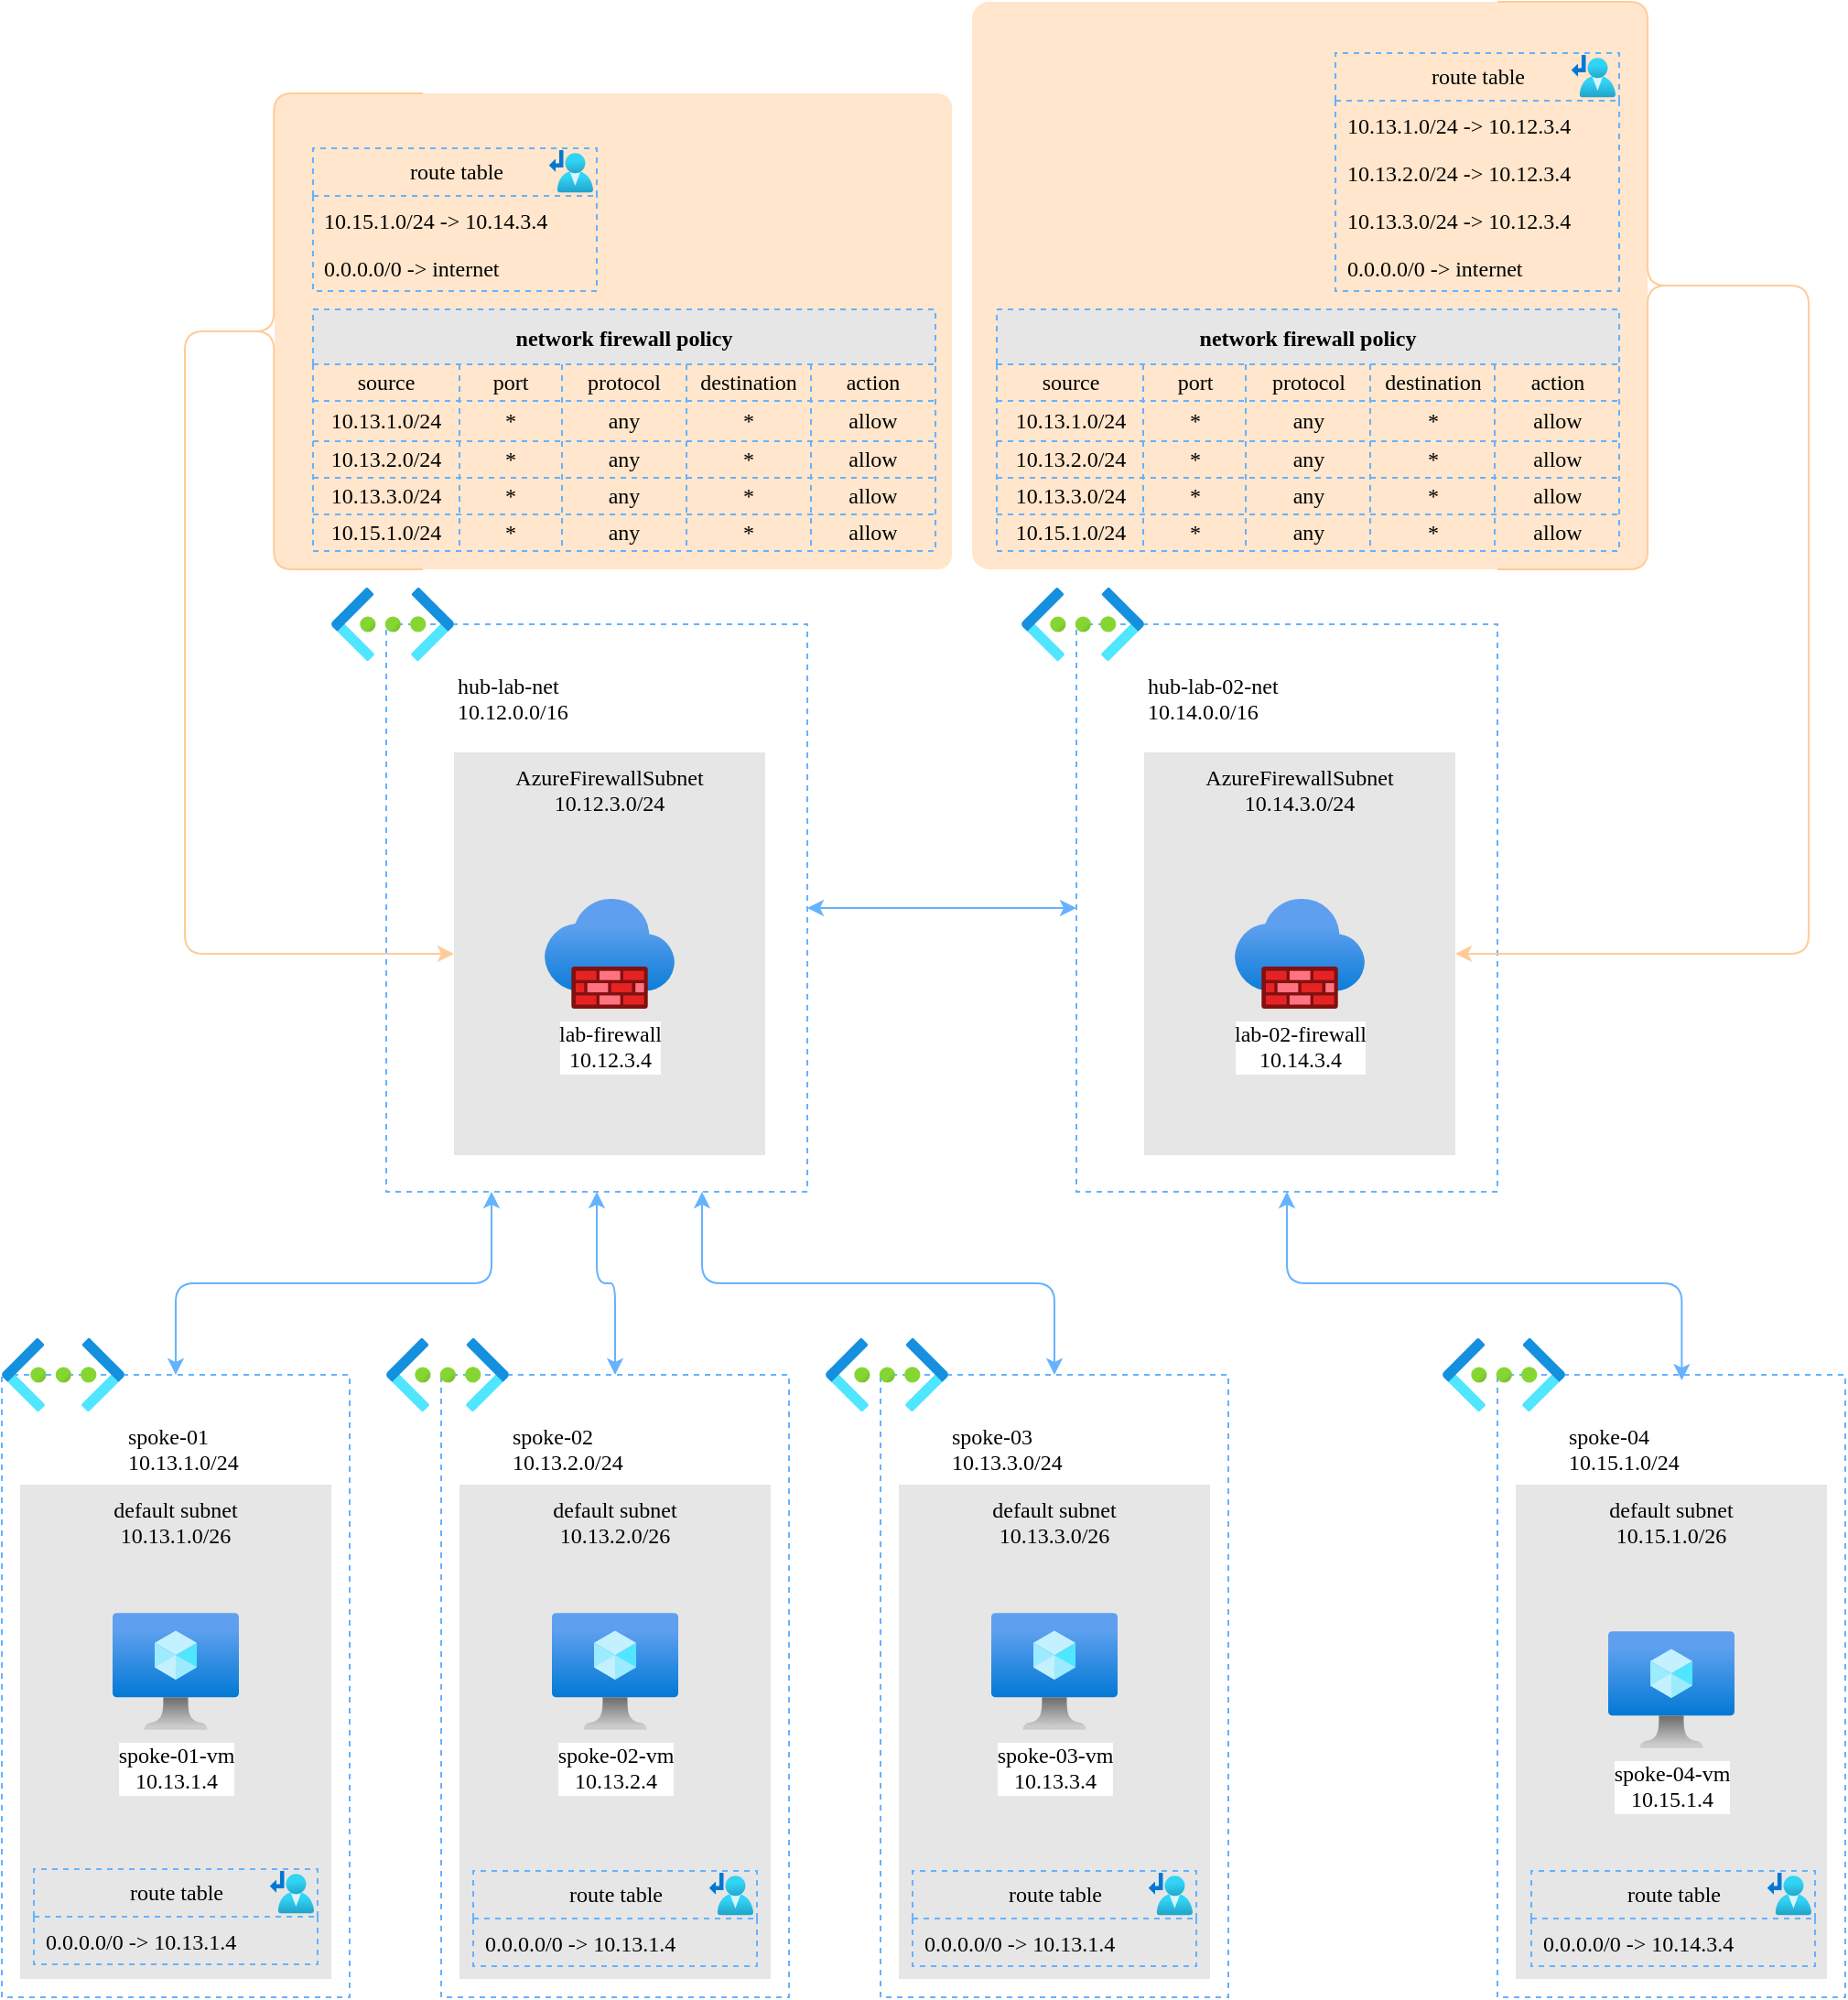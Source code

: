 <mxfile version="20.6.2" type="device"><diagram id="X0CHsmtCP87WnhSalW_n" name="Page-1"><mxGraphModel dx="1769" dy="1843" grid="1" gridSize="10" guides="1" tooltips="1" connect="1" arrows="1" fold="1" page="1" pageScale="1" pageWidth="827" pageHeight="1169" math="0" shadow="0"><root><mxCell id="0"/><mxCell id="1" parent="0"/><mxCell id="MYawz0mOAVWhcYt-1grB-147" value="" style="shape=ext;double=1;rounded=1;whiteSpace=wrap;html=1;strokeColor=none;fontFamily=Tahoma;fillColor=#ffe6cc;arcSize=3;" vertex="1" parent="1"><mxGeometry x="390" y="-80" width="369" height="310" as="geometry"/></mxCell><mxCell id="MYawz0mOAVWhcYt-1grB-146" value="" style="shape=ext;double=1;rounded=1;whiteSpace=wrap;html=1;strokeColor=none;fontFamily=Tahoma;fillColor=#ffe6cc;arcSize=3;" vertex="1" parent="1"><mxGeometry x="9" y="-30" width="370" height="260" as="geometry"/></mxCell><mxCell id="MYawz0mOAVWhcYt-1grB-27" style="edgeStyle=orthogonalEdgeStyle;orthogonalLoop=1;jettySize=auto;html=1;exitX=1;exitY=0.5;exitDx=0;exitDy=0;entryX=0;entryY=0.5;entryDx=0;entryDy=0;fontFamily=Tahoma;startArrow=classic;startFill=1;strokeColor=#66B2FF;" edge="1" parent="1" source="MYawz0mOAVWhcYt-1grB-4" target="MYawz0mOAVWhcYt-1grB-6"><mxGeometry relative="1" as="geometry"/></mxCell><mxCell id="MYawz0mOAVWhcYt-1grB-4" value="" style="rounded=0;whiteSpace=wrap;html=1;fillColor=none;strokeColor=#66B2FF;dashed=1;fontFamily=Tahoma;" vertex="1" parent="1"><mxGeometry x="70" y="260" width="230" height="310" as="geometry"/></mxCell><mxCell id="MYawz0mOAVWhcYt-1grB-2" value="hub-lab-net&lt;br&gt;10.12.0.0/16" style="aspect=fixed;html=1;points=[];align=left;image;fontSize=12;image=img/lib/azure2/networking/Virtual_Networks.svg;labelPosition=right;verticalLabelPosition=bottom;verticalAlign=top;rounded=0;fontFamily=Tahoma;" vertex="1" parent="1"><mxGeometry x="40" y="240" width="67" height="40" as="geometry"/></mxCell><mxCell id="MYawz0mOAVWhcYt-1grB-5" value="AzureFirewallSubnet&lt;br&gt;10.12.3.0/24" style="rounded=0;whiteSpace=wrap;html=1;dashed=1;strokeColor=none;fillColor=#E6E6E6;labelPosition=center;verticalLabelPosition=middle;align=center;verticalAlign=top;fontFamily=Tahoma;" vertex="1" parent="1"><mxGeometry x="107" y="330" width="170" height="220" as="geometry"/></mxCell><mxCell id="MYawz0mOAVWhcYt-1grB-1" value="lab-firewall&lt;br&gt;10.12.3.4" style="aspect=fixed;html=1;points=[];align=center;image;fontSize=12;image=img/lib/azure2/networking/Firewalls.svg;rounded=0;fontFamily=Tahoma;" vertex="1" parent="1"><mxGeometry x="156.5" y="410" width="71" height="60" as="geometry"/></mxCell><mxCell id="MYawz0mOAVWhcYt-1grB-6" value="" style="rounded=0;whiteSpace=wrap;html=1;fillColor=none;strokeColor=#66B2FF;dashed=1;fontFamily=Tahoma;" vertex="1" parent="1"><mxGeometry x="447" y="260" width="230" height="310" as="geometry"/></mxCell><mxCell id="MYawz0mOAVWhcYt-1grB-7" value="hub-lab-02-net&lt;br&gt;10.14.0.0/16" style="aspect=fixed;html=1;points=[];align=left;image;fontSize=12;image=img/lib/azure2/networking/Virtual_Networks.svg;labelPosition=right;verticalLabelPosition=bottom;verticalAlign=top;rounded=0;fontFamily=Tahoma;" vertex="1" parent="1"><mxGeometry x="417" y="240" width="67" height="40" as="geometry"/></mxCell><mxCell id="MYawz0mOAVWhcYt-1grB-8" value="AzureFirewallSubnet&lt;br&gt;10.14.3.0/24" style="rounded=0;whiteSpace=wrap;html=1;dashed=1;strokeColor=none;fillColor=#E6E6E6;labelPosition=center;verticalLabelPosition=middle;align=center;verticalAlign=top;fontFamily=Tahoma;" vertex="1" parent="1"><mxGeometry x="484" y="330" width="170" height="220" as="geometry"/></mxCell><mxCell id="MYawz0mOAVWhcYt-1grB-9" value="lab-02-firewall&lt;br&gt;10.14.3.4" style="aspect=fixed;html=1;points=[];align=center;image;fontSize=12;image=img/lib/azure2/networking/Firewalls.svg;rounded=0;fontFamily=Tahoma;" vertex="1" parent="1"><mxGeometry x="533.5" y="410" width="71" height="60" as="geometry"/></mxCell><mxCell id="MYawz0mOAVWhcYt-1grB-10" value="" style="rounded=0;whiteSpace=wrap;html=1;fillColor=none;strokeColor=#66B2FF;dashed=1;fontFamily=Tahoma;" vertex="1" parent="1"><mxGeometry x="677" y="670" width="190" height="340" as="geometry"/></mxCell><mxCell id="MYawz0mOAVWhcYt-1grB-11" value="spoke-04&lt;br&gt;10.15.1.0/24" style="aspect=fixed;html=1;points=[];align=left;image;fontSize=12;image=img/lib/azure2/networking/Virtual_Networks.svg;labelPosition=right;verticalLabelPosition=bottom;verticalAlign=top;rounded=0;fontFamily=Tahoma;" vertex="1" parent="1"><mxGeometry x="647" y="650" width="67" height="40" as="geometry"/></mxCell><mxCell id="MYawz0mOAVWhcYt-1grB-12" value="default subnet&lt;br&gt;10.15.1.0/26" style="rounded=0;whiteSpace=wrap;html=1;dashed=1;strokeColor=none;fillColor=#E6E6E6;labelPosition=center;verticalLabelPosition=middle;align=center;verticalAlign=top;fontFamily=Tahoma;" vertex="1" parent="1"><mxGeometry x="687" y="730" width="170" height="270" as="geometry"/></mxCell><mxCell id="MYawz0mOAVWhcYt-1grB-14" value="spoke-04-vm&lt;br&gt;10.15.1.4" style="aspect=fixed;html=1;points=[];align=center;image;fontSize=12;image=img/lib/azure2/compute/Virtual_Machine.svg;dashed=1;strokeColor=#66B2FF;fontFamily=Tahoma;fillColor=#E6E6E6;" vertex="1" parent="1"><mxGeometry x="737.5" y="810" width="69" height="64" as="geometry"/></mxCell><mxCell id="MYawz0mOAVWhcYt-1grB-15" value="" style="rounded=0;whiteSpace=wrap;html=1;fillColor=none;strokeColor=#66B2FF;dashed=1;fontFamily=Tahoma;" vertex="1" parent="1"><mxGeometry x="-140" y="670" width="190" height="340" as="geometry"/></mxCell><mxCell id="MYawz0mOAVWhcYt-1grB-16" value="spoke-01&lt;br&gt;10.13.1.0/24" style="aspect=fixed;html=1;points=[];align=left;image;fontSize=12;image=img/lib/azure2/networking/Virtual_Networks.svg;labelPosition=right;verticalLabelPosition=bottom;verticalAlign=top;rounded=0;fontFamily=Tahoma;" vertex="1" parent="1"><mxGeometry x="-140" y="650" width="67" height="40" as="geometry"/></mxCell><mxCell id="MYawz0mOAVWhcYt-1grB-17" value="default subnet&lt;br&gt;10.13.1.0/26" style="rounded=0;whiteSpace=wrap;html=1;dashed=1;strokeColor=none;fillColor=#E6E6E6;labelPosition=center;verticalLabelPosition=middle;align=center;verticalAlign=top;fontFamily=Tahoma;" vertex="1" parent="1"><mxGeometry x="-130" y="730" width="170" height="270" as="geometry"/></mxCell><mxCell id="MYawz0mOAVWhcYt-1grB-18" value="spoke-01-vm&lt;br&gt;10.13.1.4" style="aspect=fixed;html=1;points=[];align=center;image;fontSize=12;image=img/lib/azure2/compute/Virtual_Machine.svg;dashed=1;strokeColor=#66B2FF;fontFamily=Tahoma;fillColor=#E6E6E6;" vertex="1" parent="1"><mxGeometry x="-79.5" y="800" width="69" height="64" as="geometry"/></mxCell><mxCell id="MYawz0mOAVWhcYt-1grB-19" value="" style="rounded=0;whiteSpace=wrap;html=1;fillColor=none;strokeColor=#66B2FF;dashed=1;fontFamily=Tahoma;" vertex="1" parent="1"><mxGeometry x="100" y="670" width="190" height="340" as="geometry"/></mxCell><mxCell id="MYawz0mOAVWhcYt-1grB-20" value="spoke-02&lt;br&gt;10.13.2.0/24" style="aspect=fixed;html=1;points=[];align=left;image;fontSize=12;image=img/lib/azure2/networking/Virtual_Networks.svg;labelPosition=right;verticalLabelPosition=bottom;verticalAlign=top;rounded=0;fontFamily=Tahoma;" vertex="1" parent="1"><mxGeometry x="70" y="650" width="67" height="40" as="geometry"/></mxCell><mxCell id="MYawz0mOAVWhcYt-1grB-21" value="default subnet&lt;br&gt;10.13.2.0/26" style="rounded=0;whiteSpace=wrap;html=1;dashed=1;strokeColor=none;fillColor=#E6E6E6;labelPosition=center;verticalLabelPosition=middle;align=center;verticalAlign=top;fontFamily=Tahoma;" vertex="1" parent="1"><mxGeometry x="110" y="730" width="170" height="270" as="geometry"/></mxCell><mxCell id="MYawz0mOAVWhcYt-1grB-22" value="spoke-02-vm&lt;br&gt;10.13.2.4" style="aspect=fixed;html=1;points=[];align=center;image;fontSize=12;image=img/lib/azure2/compute/Virtual_Machine.svg;dashed=1;strokeColor=#66B2FF;fontFamily=Tahoma;fillColor=#E6E6E6;" vertex="1" parent="1"><mxGeometry x="160.5" y="800" width="69" height="64" as="geometry"/></mxCell><mxCell id="MYawz0mOAVWhcYt-1grB-23" value="" style="rounded=0;whiteSpace=wrap;html=1;fillColor=none;strokeColor=#66B2FF;dashed=1;fontFamily=Tahoma;" vertex="1" parent="1"><mxGeometry x="340" y="670" width="190" height="340" as="geometry"/></mxCell><mxCell id="MYawz0mOAVWhcYt-1grB-24" value="spoke-03&lt;br&gt;10.13.3.0/24" style="aspect=fixed;html=1;points=[];align=left;image;fontSize=12;image=img/lib/azure2/networking/Virtual_Networks.svg;labelPosition=right;verticalLabelPosition=bottom;verticalAlign=top;rounded=0;fontFamily=Tahoma;" vertex="1" parent="1"><mxGeometry x="310" y="650" width="67" height="40" as="geometry"/></mxCell><mxCell id="MYawz0mOAVWhcYt-1grB-25" value="default subnet&lt;br&gt;10.13.3.0/26" style="rounded=0;whiteSpace=wrap;html=1;dashed=1;strokeColor=none;fillColor=#E6E6E6;labelPosition=center;verticalLabelPosition=middle;align=center;verticalAlign=top;fontFamily=Tahoma;" vertex="1" parent="1"><mxGeometry x="350" y="730" width="170" height="270" as="geometry"/></mxCell><mxCell id="MYawz0mOAVWhcYt-1grB-26" value="spoke-03-vm&lt;br&gt;10.13.3.4" style="aspect=fixed;html=1;points=[];align=center;image;fontSize=12;image=img/lib/azure2/compute/Virtual_Machine.svg;dashed=1;strokeColor=#66B2FF;fontFamily=Tahoma;fillColor=#E6E6E6;" vertex="1" parent="1"><mxGeometry x="400.5" y="800" width="69" height="64" as="geometry"/></mxCell><mxCell id="MYawz0mOAVWhcYt-1grB-28" style="edgeStyle=orthogonalEdgeStyle;orthogonalLoop=1;jettySize=auto;html=1;exitX=0.5;exitY=1;exitDx=0;exitDy=0;entryX=0.53;entryY=0.009;entryDx=0;entryDy=0;fontFamily=Tahoma;startArrow=classic;startFill=1;strokeColor=#66B2FF;entryPerimeter=0;" edge="1" parent="1" source="MYawz0mOAVWhcYt-1grB-6" target="MYawz0mOAVWhcYt-1grB-10"><mxGeometry relative="1" as="geometry"><mxPoint x="310" y="425" as="sourcePoint"/><mxPoint x="670" y="425" as="targetPoint"/></mxGeometry></mxCell><mxCell id="MYawz0mOAVWhcYt-1grB-29" style="edgeStyle=orthogonalEdgeStyle;orthogonalLoop=1;jettySize=auto;html=1;exitX=0.75;exitY=1;exitDx=0;exitDy=0;entryX=0.5;entryY=0;entryDx=0;entryDy=0;fontFamily=Tahoma;startArrow=classic;startFill=1;strokeColor=#66B2FF;" edge="1" parent="1" source="MYawz0mOAVWhcYt-1grB-4" target="MYawz0mOAVWhcYt-1grB-23"><mxGeometry relative="1" as="geometry"><mxPoint x="785" y="580" as="sourcePoint"/><mxPoint x="787.7" y="682.61" as="targetPoint"/></mxGeometry></mxCell><mxCell id="MYawz0mOAVWhcYt-1grB-30" style="edgeStyle=orthogonalEdgeStyle;orthogonalLoop=1;jettySize=auto;html=1;entryX=0.5;entryY=0;entryDx=0;entryDy=0;fontFamily=Tahoma;startArrow=classic;startFill=1;strokeColor=#66B2FF;exitX=0.5;exitY=1;exitDx=0;exitDy=0;" edge="1" parent="1" source="MYawz0mOAVWhcYt-1grB-4" target="MYawz0mOAVWhcYt-1grB-19"><mxGeometry relative="1" as="geometry"><mxPoint x="160" y="600" as="sourcePoint"/><mxPoint x="445" y="680" as="targetPoint"/></mxGeometry></mxCell><mxCell id="MYawz0mOAVWhcYt-1grB-31" style="edgeStyle=orthogonalEdgeStyle;orthogonalLoop=1;jettySize=auto;html=1;exitX=0.25;exitY=1;exitDx=0;exitDy=0;entryX=0.5;entryY=0;entryDx=0;entryDy=0;fontFamily=Tahoma;startArrow=classic;startFill=1;strokeColor=#66B2FF;" edge="1" parent="1" source="MYawz0mOAVWhcYt-1grB-4" target="MYawz0mOAVWhcYt-1grB-15"><mxGeometry relative="1" as="geometry"><mxPoint x="252.5" y="580" as="sourcePoint"/><mxPoint x="445" y="680" as="targetPoint"/></mxGeometry></mxCell><mxCell id="MYawz0mOAVWhcYt-1grB-32" value="route table" style="swimlane;fontStyle=0;childLayout=stackLayout;horizontal=1;startSize=26;fillColor=none;horizontalStack=0;resizeParent=1;resizeParentMax=0;resizeLast=0;collapsible=1;marginBottom=0;html=1;dashed=1;strokeColor=#66B2FF;fontFamily=Tahoma;" vertex="1" parent="1"><mxGeometry x="-122.5" y="940" width="155" height="52" as="geometry"><mxRectangle x="-123" y="970" width="130" height="30" as="alternateBounds"/></mxGeometry></mxCell><mxCell id="MYawz0mOAVWhcYt-1grB-33" value="0.0.0.0/0 -&amp;gt; 10.13.1.4" style="text;strokeColor=none;fillColor=none;align=left;verticalAlign=top;spacingLeft=4;spacingRight=4;overflow=hidden;rotatable=0;points=[[0,0.5],[1,0.5]];portConstraint=eastwest;whiteSpace=wrap;html=1;dashed=1;fontFamily=Tahoma;" vertex="1" parent="MYawz0mOAVWhcYt-1grB-32"><mxGeometry y="26" width="155" height="26" as="geometry"/></mxCell><mxCell id="MYawz0mOAVWhcYt-1grB-39" value="" style="aspect=fixed;html=1;points=[];align=center;image;fontSize=12;image=img/lib/azure2/networking/Route_Tables.svg;dashed=1;strokeColor=#66B2FF;fontFamily=Tahoma;fillColor=#E6E6E6;" vertex="1" parent="1"><mxGeometry x="6.5" y="941" width="24" height="23.25" as="geometry"/></mxCell><mxCell id="MYawz0mOAVWhcYt-1grB-40" value="route table" style="swimlane;fontStyle=0;childLayout=stackLayout;horizontal=1;startSize=26;fillColor=none;horizontalStack=0;resizeParent=1;resizeParentMax=0;resizeLast=0;collapsible=1;marginBottom=0;html=1;dashed=1;strokeColor=#66B2FF;fontFamily=Tahoma;" vertex="1" parent="1"><mxGeometry x="117.5" y="941" width="155" height="52" as="geometry"><mxRectangle x="-123" y="970" width="130" height="30" as="alternateBounds"/></mxGeometry></mxCell><mxCell id="MYawz0mOAVWhcYt-1grB-41" value="0.0.0.0/0 -&amp;gt; 10.13.1.4" style="text;strokeColor=none;fillColor=none;align=left;verticalAlign=top;spacingLeft=4;spacingRight=4;overflow=hidden;rotatable=0;points=[[0,0.5],[1,0.5]];portConstraint=eastwest;whiteSpace=wrap;html=1;dashed=1;fontFamily=Tahoma;" vertex="1" parent="MYawz0mOAVWhcYt-1grB-40"><mxGeometry y="26" width="155" height="26" as="geometry"/></mxCell><mxCell id="MYawz0mOAVWhcYt-1grB-42" value="" style="aspect=fixed;html=1;points=[];align=center;image;fontSize=12;image=img/lib/azure2/networking/Route_Tables.svg;dashed=1;strokeColor=#66B2FF;fontFamily=Tahoma;fillColor=#E6E6E6;" vertex="1" parent="1"><mxGeometry x="246.5" y="942" width="24" height="23.25" as="geometry"/></mxCell><mxCell id="MYawz0mOAVWhcYt-1grB-43" value="route table" style="swimlane;fontStyle=0;childLayout=stackLayout;horizontal=1;startSize=26;fillColor=none;horizontalStack=0;resizeParent=1;resizeParentMax=0;resizeLast=0;collapsible=1;marginBottom=0;html=1;dashed=1;strokeColor=#66B2FF;fontFamily=Tahoma;" vertex="1" parent="1"><mxGeometry x="357.5" y="941" width="155" height="52" as="geometry"><mxRectangle x="-123" y="970" width="130" height="30" as="alternateBounds"/></mxGeometry></mxCell><mxCell id="MYawz0mOAVWhcYt-1grB-44" value="0.0.0.0/0 -&amp;gt; 10.13.1.4" style="text;strokeColor=none;fillColor=none;align=left;verticalAlign=top;spacingLeft=4;spacingRight=4;overflow=hidden;rotatable=0;points=[[0,0.5],[1,0.5]];portConstraint=eastwest;whiteSpace=wrap;html=1;dashed=1;fontFamily=Tahoma;" vertex="1" parent="MYawz0mOAVWhcYt-1grB-43"><mxGeometry y="26" width="155" height="26" as="geometry"/></mxCell><mxCell id="MYawz0mOAVWhcYt-1grB-45" value="" style="aspect=fixed;html=1;points=[];align=center;image;fontSize=12;image=img/lib/azure2/networking/Route_Tables.svg;dashed=1;strokeColor=#66B2FF;fontFamily=Tahoma;fillColor=#E6E6E6;" vertex="1" parent="1"><mxGeometry x="486.5" y="942" width="24" height="23.25" as="geometry"/></mxCell><mxCell id="MYawz0mOAVWhcYt-1grB-46" value="route table" style="swimlane;fontStyle=0;childLayout=stackLayout;horizontal=1;startSize=26;fillColor=none;horizontalStack=0;resizeParent=1;resizeParentMax=0;resizeLast=0;collapsible=1;marginBottom=0;html=1;dashed=1;strokeColor=#66B2FF;fontFamily=Tahoma;" vertex="1" parent="1"><mxGeometry x="695.5" y="941" width="155" height="52" as="geometry"><mxRectangle x="-123" y="970" width="130" height="30" as="alternateBounds"/></mxGeometry></mxCell><mxCell id="MYawz0mOAVWhcYt-1grB-47" value="0.0.0.0/0 -&amp;gt; 10.14.3.4" style="text;strokeColor=none;fillColor=none;align=left;verticalAlign=top;spacingLeft=4;spacingRight=4;overflow=hidden;rotatable=0;points=[[0,0.5],[1,0.5]];portConstraint=eastwest;whiteSpace=wrap;html=1;dashed=1;fontFamily=Tahoma;" vertex="1" parent="MYawz0mOAVWhcYt-1grB-46"><mxGeometry y="26" width="155" height="26" as="geometry"/></mxCell><mxCell id="MYawz0mOAVWhcYt-1grB-48" value="" style="aspect=fixed;html=1;points=[];align=center;image;fontSize=12;image=img/lib/azure2/networking/Route_Tables.svg;dashed=1;strokeColor=#66B2FF;fontFamily=Tahoma;fillColor=#E6E6E6;" vertex="1" parent="1"><mxGeometry x="824.5" y="942" width="24" height="23.25" as="geometry"/></mxCell><mxCell id="MYawz0mOAVWhcYt-1grB-63" value="" style="group" vertex="1" connectable="0" parent="1"><mxGeometry x="30" width="155" height="78" as="geometry"/></mxCell><mxCell id="MYawz0mOAVWhcYt-1grB-52" value="route table" style="swimlane;fontStyle=0;childLayout=stackLayout;horizontal=1;startSize=26;fillColor=none;horizontalStack=0;resizeParent=1;resizeParentMax=0;resizeLast=0;collapsible=1;marginBottom=0;html=1;dashed=1;strokeColor=#66B2FF;fontFamily=Tahoma;" vertex="1" parent="MYawz0mOAVWhcYt-1grB-63"><mxGeometry width="155" height="78" as="geometry"><mxRectangle x="-123" y="970" width="130" height="30" as="alternateBounds"/></mxGeometry></mxCell><mxCell id="MYawz0mOAVWhcYt-1grB-55" value="10.15.1.0/24 -&amp;gt; 10.14.3.4" style="text;strokeColor=none;fillColor=none;align=left;verticalAlign=top;spacingLeft=4;spacingRight=4;overflow=hidden;rotatable=0;points=[[0,0.5],[1,0.5]];portConstraint=eastwest;whiteSpace=wrap;html=1;dashed=1;fontFamily=Tahoma;" vertex="1" parent="MYawz0mOAVWhcYt-1grB-52"><mxGeometry y="26" width="155" height="26" as="geometry"/></mxCell><mxCell id="MYawz0mOAVWhcYt-1grB-56" value="0.0.0.0/0 -&amp;gt; internet" style="text;strokeColor=none;fillColor=none;align=left;verticalAlign=top;spacingLeft=4;spacingRight=4;overflow=hidden;rotatable=0;points=[[0,0.5],[1,0.5]];portConstraint=eastwest;whiteSpace=wrap;html=1;dashed=1;fontFamily=Tahoma;" vertex="1" parent="MYawz0mOAVWhcYt-1grB-52"><mxGeometry y="52" width="155" height="26" as="geometry"/></mxCell><mxCell id="MYawz0mOAVWhcYt-1grB-54" value="" style="aspect=fixed;html=1;points=[];align=center;image;fontSize=12;image=img/lib/azure2/networking/Route_Tables.svg;dashed=1;strokeColor=#66B2FF;fontFamily=Tahoma;fillColor=#E6E6E6;" vertex="1" parent="MYawz0mOAVWhcYt-1grB-63"><mxGeometry x="129" y="1" width="24" height="23.25" as="geometry"/></mxCell><mxCell id="MYawz0mOAVWhcYt-1grB-64" value="" style="group" vertex="1" connectable="0" parent="1"><mxGeometry x="588.5" y="-52" width="155" height="130" as="geometry"/></mxCell><mxCell id="MYawz0mOAVWhcYt-1grB-57" value="route table" style="swimlane;fontStyle=0;childLayout=stackLayout;horizontal=1;startSize=26;fillColor=none;horizontalStack=0;resizeParent=1;resizeParentMax=0;resizeLast=0;collapsible=1;marginBottom=0;html=1;dashed=1;strokeColor=#66B2FF;fontFamily=Tahoma;" vertex="1" parent="MYawz0mOAVWhcYt-1grB-64"><mxGeometry width="155" height="130" as="geometry"><mxRectangle x="-123" y="970" width="130" height="30" as="alternateBounds"/></mxGeometry></mxCell><mxCell id="MYawz0mOAVWhcYt-1grB-62" value="10.13.1.0/24 -&amp;gt; 10.12.3.4" style="text;strokeColor=none;fillColor=none;align=left;verticalAlign=top;spacingLeft=4;spacingRight=4;overflow=hidden;rotatable=0;points=[[0,0.5],[1,0.5]];portConstraint=eastwest;whiteSpace=wrap;html=1;dashed=1;fontFamily=Tahoma;" vertex="1" parent="MYawz0mOAVWhcYt-1grB-57"><mxGeometry y="26" width="155" height="26" as="geometry"/></mxCell><mxCell id="MYawz0mOAVWhcYt-1grB-61" value="10.13.2.0/24 -&amp;gt; 10.12.3.4" style="text;strokeColor=none;fillColor=none;align=left;verticalAlign=top;spacingLeft=4;spacingRight=4;overflow=hidden;rotatable=0;points=[[0,0.5],[1,0.5]];portConstraint=eastwest;whiteSpace=wrap;html=1;dashed=1;fontFamily=Tahoma;" vertex="1" parent="MYawz0mOAVWhcYt-1grB-57"><mxGeometry y="52" width="155" height="26" as="geometry"/></mxCell><mxCell id="MYawz0mOAVWhcYt-1grB-58" value="10.13.3.0/24 -&amp;gt; 10.12.3.4" style="text;strokeColor=none;fillColor=none;align=left;verticalAlign=top;spacingLeft=4;spacingRight=4;overflow=hidden;rotatable=0;points=[[0,0.5],[1,0.5]];portConstraint=eastwest;whiteSpace=wrap;html=1;dashed=1;fontFamily=Tahoma;" vertex="1" parent="MYawz0mOAVWhcYt-1grB-57"><mxGeometry y="78" width="155" height="26" as="geometry"/></mxCell><mxCell id="MYawz0mOAVWhcYt-1grB-59" value="0.0.0.0/0 -&amp;gt; internet" style="text;strokeColor=none;fillColor=none;align=left;verticalAlign=top;spacingLeft=4;spacingRight=4;overflow=hidden;rotatable=0;points=[[0,0.5],[1,0.5]];portConstraint=eastwest;whiteSpace=wrap;html=1;dashed=1;fontFamily=Tahoma;" vertex="1" parent="MYawz0mOAVWhcYt-1grB-57"><mxGeometry y="104" width="155" height="26" as="geometry"/></mxCell><mxCell id="MYawz0mOAVWhcYt-1grB-60" value="" style="aspect=fixed;html=1;points=[];align=center;image;fontSize=12;image=img/lib/azure2/networking/Route_Tables.svg;dashed=1;strokeColor=#66B2FF;fontFamily=Tahoma;fillColor=#E6E6E6;" vertex="1" parent="MYawz0mOAVWhcYt-1grB-64"><mxGeometry x="129" y="1" width="24" height="23.25" as="geometry"/></mxCell><mxCell id="MYawz0mOAVWhcYt-1grB-72" value="network firewall policy" style="shape=table;startSize=30;container=1;collapsible=0;childLayout=tableLayout;fontStyle=1;align=center;dashed=1;strokeColor=#66B2FF;fontFamily=Tahoma;fillColor=#E6E6E6;" vertex="1" parent="1"><mxGeometry x="30" y="88" width="340" height="132" as="geometry"/></mxCell><mxCell id="MYawz0mOAVWhcYt-1grB-73" value="" style="shape=tableRow;horizontal=0;startSize=0;swimlaneHead=0;swimlaneBody=0;top=0;left=0;bottom=0;right=0;collapsible=0;dropTarget=0;fillColor=none;points=[[0,0.5],[1,0.5]];portConstraint=eastwest;dashed=1;strokeColor=#66B2FF;fontFamily=Tahoma;" vertex="1" parent="MYawz0mOAVWhcYt-1grB-72"><mxGeometry y="30" width="340" height="20" as="geometry"/></mxCell><mxCell id="MYawz0mOAVWhcYt-1grB-74" value="source" style="shape=partialRectangle;html=1;whiteSpace=wrap;connectable=0;fillColor=none;top=0;left=0;bottom=0;right=0;overflow=hidden;dashed=1;strokeColor=#66B2FF;fontFamily=Tahoma;" vertex="1" parent="MYawz0mOAVWhcYt-1grB-73"><mxGeometry width="80" height="20" as="geometry"><mxRectangle width="80" height="20" as="alternateBounds"/></mxGeometry></mxCell><mxCell id="MYawz0mOAVWhcYt-1grB-75" value="port" style="shape=partialRectangle;html=1;whiteSpace=wrap;connectable=0;fillColor=none;top=0;left=0;bottom=0;right=0;overflow=hidden;dashed=1;strokeColor=#66B2FF;fontFamily=Tahoma;" vertex="1" parent="MYawz0mOAVWhcYt-1grB-73"><mxGeometry x="80" width="56" height="20" as="geometry"><mxRectangle width="56" height="20" as="alternateBounds"/></mxGeometry></mxCell><mxCell id="MYawz0mOAVWhcYt-1grB-76" value="protocol" style="shape=partialRectangle;html=1;whiteSpace=wrap;connectable=0;fillColor=none;top=0;left=0;bottom=0;right=0;overflow=hidden;dashed=1;strokeColor=#66B2FF;fontFamily=Tahoma;" vertex="1" parent="MYawz0mOAVWhcYt-1grB-73"><mxGeometry x="136" width="68" height="20" as="geometry"><mxRectangle width="68" height="20" as="alternateBounds"/></mxGeometry></mxCell><mxCell id="MYawz0mOAVWhcYt-1grB-85" value="destination" style="shape=partialRectangle;html=1;whiteSpace=wrap;connectable=0;fillColor=none;top=0;left=0;bottom=0;right=0;overflow=hidden;dashed=1;strokeColor=#66B2FF;fontFamily=Tahoma;" vertex="1" parent="MYawz0mOAVWhcYt-1grB-73"><mxGeometry x="204" width="68" height="20" as="geometry"><mxRectangle width="68" height="20" as="alternateBounds"/></mxGeometry></mxCell><mxCell id="MYawz0mOAVWhcYt-1grB-88" value="action" style="shape=partialRectangle;html=1;whiteSpace=wrap;connectable=0;fillColor=none;top=0;left=0;bottom=0;right=0;overflow=hidden;dashed=1;strokeColor=#66B2FF;fontFamily=Tahoma;" vertex="1" parent="MYawz0mOAVWhcYt-1grB-73"><mxGeometry x="272" width="68" height="20" as="geometry"><mxRectangle width="68" height="20" as="alternateBounds"/></mxGeometry></mxCell><mxCell id="MYawz0mOAVWhcYt-1grB-77" value="" style="shape=tableRow;horizontal=0;startSize=0;swimlaneHead=0;swimlaneBody=0;top=0;left=0;bottom=0;right=0;collapsible=0;dropTarget=0;fillColor=none;points=[[0,0.5],[1,0.5]];portConstraint=eastwest;dashed=1;strokeColor=#66B2FF;fontFamily=Tahoma;" vertex="1" parent="MYawz0mOAVWhcYt-1grB-72"><mxGeometry y="50" width="340" height="22" as="geometry"/></mxCell><mxCell id="MYawz0mOAVWhcYt-1grB-78" value="10.13.1.0/24" style="shape=partialRectangle;html=1;whiteSpace=wrap;connectable=0;fillColor=none;top=0;left=0;bottom=0;right=0;overflow=hidden;dashed=1;strokeColor=#66B2FF;fontFamily=Tahoma;" vertex="1" parent="MYawz0mOAVWhcYt-1grB-77"><mxGeometry width="80" height="22" as="geometry"><mxRectangle width="80" height="22" as="alternateBounds"/></mxGeometry></mxCell><mxCell id="MYawz0mOAVWhcYt-1grB-79" value="*" style="shape=partialRectangle;html=1;whiteSpace=wrap;connectable=0;fillColor=none;top=0;left=0;bottom=0;right=0;overflow=hidden;dashed=1;strokeColor=#66B2FF;fontFamily=Tahoma;" vertex="1" parent="MYawz0mOAVWhcYt-1grB-77"><mxGeometry x="80" width="56" height="22" as="geometry"><mxRectangle width="56" height="22" as="alternateBounds"/></mxGeometry></mxCell><mxCell id="MYawz0mOAVWhcYt-1grB-80" value="any" style="shape=partialRectangle;html=1;whiteSpace=wrap;connectable=0;fillColor=none;top=0;left=0;bottom=0;right=0;overflow=hidden;dashed=1;strokeColor=#66B2FF;fontFamily=Tahoma;" vertex="1" parent="MYawz0mOAVWhcYt-1grB-77"><mxGeometry x="136" width="68" height="22" as="geometry"><mxRectangle width="68" height="22" as="alternateBounds"/></mxGeometry></mxCell><mxCell id="MYawz0mOAVWhcYt-1grB-86" value="*" style="shape=partialRectangle;html=1;whiteSpace=wrap;connectable=0;fillColor=none;top=0;left=0;bottom=0;right=0;overflow=hidden;dashed=1;strokeColor=#66B2FF;fontFamily=Tahoma;" vertex="1" parent="MYawz0mOAVWhcYt-1grB-77"><mxGeometry x="204" width="68" height="22" as="geometry"><mxRectangle width="68" height="22" as="alternateBounds"/></mxGeometry></mxCell><mxCell id="MYawz0mOAVWhcYt-1grB-89" value="allow" style="shape=partialRectangle;html=1;whiteSpace=wrap;connectable=0;fillColor=none;top=0;left=0;bottom=0;right=0;overflow=hidden;dashed=1;strokeColor=#66B2FF;fontFamily=Tahoma;" vertex="1" parent="MYawz0mOAVWhcYt-1grB-77"><mxGeometry x="272" width="68" height="22" as="geometry"><mxRectangle width="68" height="22" as="alternateBounds"/></mxGeometry></mxCell><mxCell id="MYawz0mOAVWhcYt-1grB-91" style="shape=tableRow;horizontal=0;startSize=0;swimlaneHead=0;swimlaneBody=0;top=0;left=0;bottom=0;right=0;collapsible=0;dropTarget=0;fillColor=none;points=[[0,0.5],[1,0.5]];portConstraint=eastwest;dashed=1;strokeColor=#66B2FF;fontFamily=Tahoma;" vertex="1" parent="MYawz0mOAVWhcYt-1grB-72"><mxGeometry y="72" width="340" height="20" as="geometry"/></mxCell><mxCell id="MYawz0mOAVWhcYt-1grB-92" value="10.13.2.0/24" style="shape=partialRectangle;html=1;whiteSpace=wrap;connectable=0;fillColor=none;top=0;left=0;bottom=0;right=0;overflow=hidden;dashed=1;strokeColor=#66B2FF;fontFamily=Tahoma;" vertex="1" parent="MYawz0mOAVWhcYt-1grB-91"><mxGeometry width="80" height="20" as="geometry"><mxRectangle width="80" height="20" as="alternateBounds"/></mxGeometry></mxCell><mxCell id="MYawz0mOAVWhcYt-1grB-93" value="*" style="shape=partialRectangle;html=1;whiteSpace=wrap;connectable=0;fillColor=none;top=0;left=0;bottom=0;right=0;overflow=hidden;dashed=1;strokeColor=#66B2FF;fontFamily=Tahoma;" vertex="1" parent="MYawz0mOAVWhcYt-1grB-91"><mxGeometry x="80" width="56" height="20" as="geometry"><mxRectangle width="56" height="20" as="alternateBounds"/></mxGeometry></mxCell><mxCell id="MYawz0mOAVWhcYt-1grB-94" value="any" style="shape=partialRectangle;html=1;whiteSpace=wrap;connectable=0;fillColor=none;top=0;left=0;bottom=0;right=0;overflow=hidden;dashed=1;strokeColor=#66B2FF;fontFamily=Tahoma;" vertex="1" parent="MYawz0mOAVWhcYt-1grB-91"><mxGeometry x="136" width="68" height="20" as="geometry"><mxRectangle width="68" height="20" as="alternateBounds"/></mxGeometry></mxCell><mxCell id="MYawz0mOAVWhcYt-1grB-95" value="*" style="shape=partialRectangle;html=1;whiteSpace=wrap;connectable=0;fillColor=none;top=0;left=0;bottom=0;right=0;overflow=hidden;dashed=1;strokeColor=#66B2FF;fontFamily=Tahoma;" vertex="1" parent="MYawz0mOAVWhcYt-1grB-91"><mxGeometry x="204" width="68" height="20" as="geometry"><mxRectangle width="68" height="20" as="alternateBounds"/></mxGeometry></mxCell><mxCell id="MYawz0mOAVWhcYt-1grB-96" value="allow" style="shape=partialRectangle;html=1;whiteSpace=wrap;connectable=0;fillColor=none;top=0;left=0;bottom=0;right=0;overflow=hidden;dashed=1;strokeColor=#66B2FF;fontFamily=Tahoma;" vertex="1" parent="MYawz0mOAVWhcYt-1grB-91"><mxGeometry x="272" width="68" height="20" as="geometry"><mxRectangle width="68" height="20" as="alternateBounds"/></mxGeometry></mxCell><mxCell id="MYawz0mOAVWhcYt-1grB-81" value="" style="shape=tableRow;horizontal=0;startSize=0;swimlaneHead=0;swimlaneBody=0;top=0;left=0;bottom=0;right=0;collapsible=0;dropTarget=0;fillColor=none;points=[[0,0.5],[1,0.5]];portConstraint=eastwest;dashed=1;strokeColor=#66B2FF;fontFamily=Tahoma;" vertex="1" parent="MYawz0mOAVWhcYt-1grB-72"><mxGeometry y="92" width="340" height="20" as="geometry"/></mxCell><mxCell id="MYawz0mOAVWhcYt-1grB-82" value="10.13.3.0/24" style="shape=partialRectangle;html=1;whiteSpace=wrap;connectable=0;fillColor=none;top=0;left=0;bottom=0;right=0;overflow=hidden;dashed=1;strokeColor=#66B2FF;fontFamily=Tahoma;" vertex="1" parent="MYawz0mOAVWhcYt-1grB-81"><mxGeometry width="80" height="20" as="geometry"><mxRectangle width="80" height="20" as="alternateBounds"/></mxGeometry></mxCell><mxCell id="MYawz0mOAVWhcYt-1grB-83" value="*" style="shape=partialRectangle;html=1;whiteSpace=wrap;connectable=0;fillColor=none;top=0;left=0;bottom=0;right=0;overflow=hidden;dashed=1;strokeColor=#66B2FF;fontFamily=Tahoma;" vertex="1" parent="MYawz0mOAVWhcYt-1grB-81"><mxGeometry x="80" width="56" height="20" as="geometry"><mxRectangle width="56" height="20" as="alternateBounds"/></mxGeometry></mxCell><mxCell id="MYawz0mOAVWhcYt-1grB-84" value="any" style="shape=partialRectangle;html=1;whiteSpace=wrap;connectable=0;fillColor=none;top=0;left=0;bottom=0;right=0;overflow=hidden;dashed=1;strokeColor=#66B2FF;fontFamily=Tahoma;" vertex="1" parent="MYawz0mOAVWhcYt-1grB-81"><mxGeometry x="136" width="68" height="20" as="geometry"><mxRectangle width="68" height="20" as="alternateBounds"/></mxGeometry></mxCell><mxCell id="MYawz0mOAVWhcYt-1grB-87" value="*" style="shape=partialRectangle;html=1;whiteSpace=wrap;connectable=0;fillColor=none;top=0;left=0;bottom=0;right=0;overflow=hidden;dashed=1;strokeColor=#66B2FF;fontFamily=Tahoma;" vertex="1" parent="MYawz0mOAVWhcYt-1grB-81"><mxGeometry x="204" width="68" height="20" as="geometry"><mxRectangle width="68" height="20" as="alternateBounds"/></mxGeometry></mxCell><mxCell id="MYawz0mOAVWhcYt-1grB-90" value="allow" style="shape=partialRectangle;html=1;whiteSpace=wrap;connectable=0;fillColor=none;top=0;left=0;bottom=0;right=0;overflow=hidden;dashed=1;strokeColor=#66B2FF;fontFamily=Tahoma;" vertex="1" parent="MYawz0mOAVWhcYt-1grB-81"><mxGeometry x="272" width="68" height="20" as="geometry"><mxRectangle width="68" height="20" as="alternateBounds"/></mxGeometry></mxCell><mxCell id="MYawz0mOAVWhcYt-1grB-148" style="shape=tableRow;horizontal=0;startSize=0;swimlaneHead=0;swimlaneBody=0;top=0;left=0;bottom=0;right=0;collapsible=0;dropTarget=0;fillColor=none;points=[[0,0.5],[1,0.5]];portConstraint=eastwest;dashed=1;strokeColor=#66B2FF;fontFamily=Tahoma;" vertex="1" parent="MYawz0mOAVWhcYt-1grB-72"><mxGeometry y="112" width="340" height="20" as="geometry"/></mxCell><mxCell id="MYawz0mOAVWhcYt-1grB-149" value="10.15.1.0/24" style="shape=partialRectangle;html=1;whiteSpace=wrap;connectable=0;fillColor=none;top=0;left=0;bottom=0;right=0;overflow=hidden;dashed=1;strokeColor=#66B2FF;fontFamily=Tahoma;" vertex="1" parent="MYawz0mOAVWhcYt-1grB-148"><mxGeometry width="80" height="20" as="geometry"><mxRectangle width="80" height="20" as="alternateBounds"/></mxGeometry></mxCell><mxCell id="MYawz0mOAVWhcYt-1grB-150" value="*" style="shape=partialRectangle;html=1;whiteSpace=wrap;connectable=0;fillColor=none;top=0;left=0;bottom=0;right=0;overflow=hidden;dashed=1;strokeColor=#66B2FF;fontFamily=Tahoma;" vertex="1" parent="MYawz0mOAVWhcYt-1grB-148"><mxGeometry x="80" width="56" height="20" as="geometry"><mxRectangle width="56" height="20" as="alternateBounds"/></mxGeometry></mxCell><mxCell id="MYawz0mOAVWhcYt-1grB-151" value="any" style="shape=partialRectangle;html=1;whiteSpace=wrap;connectable=0;fillColor=none;top=0;left=0;bottom=0;right=0;overflow=hidden;dashed=1;strokeColor=#66B2FF;fontFamily=Tahoma;" vertex="1" parent="MYawz0mOAVWhcYt-1grB-148"><mxGeometry x="136" width="68" height="20" as="geometry"><mxRectangle width="68" height="20" as="alternateBounds"/></mxGeometry></mxCell><mxCell id="MYawz0mOAVWhcYt-1grB-152" value="*" style="shape=partialRectangle;html=1;whiteSpace=wrap;connectable=0;fillColor=none;top=0;left=0;bottom=0;right=0;overflow=hidden;dashed=1;strokeColor=#66B2FF;fontFamily=Tahoma;" vertex="1" parent="MYawz0mOAVWhcYt-1grB-148"><mxGeometry x="204" width="68" height="20" as="geometry"><mxRectangle width="68" height="20" as="alternateBounds"/></mxGeometry></mxCell><mxCell id="MYawz0mOAVWhcYt-1grB-153" value="allow" style="shape=partialRectangle;html=1;whiteSpace=wrap;connectable=0;fillColor=none;top=0;left=0;bottom=0;right=0;overflow=hidden;dashed=1;strokeColor=#66B2FF;fontFamily=Tahoma;" vertex="1" parent="MYawz0mOAVWhcYt-1grB-148"><mxGeometry x="272" width="68" height="20" as="geometry"><mxRectangle width="68" height="20" as="alternateBounds"/></mxGeometry></mxCell><mxCell id="MYawz0mOAVWhcYt-1grB-143" style="edgeStyle=orthogonalEdgeStyle;orthogonalLoop=1;jettySize=auto;html=1;exitX=0.1;exitY=0.5;exitDx=0;exitDy=0;exitPerimeter=0;entryX=1;entryY=0.5;entryDx=0;entryDy=0;strokeColor=#FFCC99;fontFamily=Tahoma;startArrow=none;startFill=0;fillColor=#ffe6cc;" edge="1" parent="1" source="MYawz0mOAVWhcYt-1grB-140" target="MYawz0mOAVWhcYt-1grB-8"><mxGeometry relative="1" as="geometry"><Array as="points"><mxPoint x="847" y="75"/><mxPoint x="847" y="440"/></Array></mxGeometry></mxCell><mxCell id="MYawz0mOAVWhcYt-1grB-140" value="" style="shape=curlyBracket;whiteSpace=wrap;html=1;rounded=1;flipH=1;labelPosition=right;verticalLabelPosition=middle;align=left;verticalAlign=middle;strokeColor=#FFCC99;fontFamily=Tahoma;fillColor=#E6E6E6;size=0.333;" vertex="1" parent="1"><mxGeometry x="677" y="-80" width="123" height="310" as="geometry"/></mxCell><mxCell id="MYawz0mOAVWhcYt-1grB-145" style="edgeStyle=orthogonalEdgeStyle;orthogonalLoop=1;jettySize=auto;html=1;exitX=0.1;exitY=0.5;exitDx=0;exitDy=0;exitPerimeter=0;entryX=0;entryY=0.5;entryDx=0;entryDy=0;strokeColor=#FFCC99;fontFamily=Tahoma;startArrow=none;startFill=0;" edge="1" parent="1" source="MYawz0mOAVWhcYt-1grB-144" target="MYawz0mOAVWhcYt-1grB-5"><mxGeometry relative="1" as="geometry"><Array as="points"><mxPoint x="-40" y="100"/><mxPoint x="-40" y="440"/></Array></mxGeometry></mxCell><mxCell id="MYawz0mOAVWhcYt-1grB-144" value="" style="shape=curlyBracket;whiteSpace=wrap;html=1;rounded=1;flipH=0;labelPosition=right;verticalLabelPosition=middle;align=left;verticalAlign=middle;strokeColor=#FFCC99;fontFamily=Tahoma;fillColor=#FFCCCC;size=0.333;" vertex="1" parent="1"><mxGeometry x="-32" y="-30" width="122" height="260" as="geometry"/></mxCell><mxCell id="MYawz0mOAVWhcYt-1grB-154" value="network firewall policy" style="shape=table;startSize=30;container=1;collapsible=0;childLayout=tableLayout;fontStyle=1;align=center;dashed=1;strokeColor=#66B2FF;fontFamily=Tahoma;fillColor=#E6E6E6;" vertex="1" parent="1"><mxGeometry x="403.5" y="88" width="340" height="132" as="geometry"/></mxCell><mxCell id="MYawz0mOAVWhcYt-1grB-155" value="" style="shape=tableRow;horizontal=0;startSize=0;swimlaneHead=0;swimlaneBody=0;top=0;left=0;bottom=0;right=0;collapsible=0;dropTarget=0;fillColor=none;points=[[0,0.5],[1,0.5]];portConstraint=eastwest;dashed=1;strokeColor=#66B2FF;fontFamily=Tahoma;" vertex="1" parent="MYawz0mOAVWhcYt-1grB-154"><mxGeometry y="30" width="340" height="20" as="geometry"/></mxCell><mxCell id="MYawz0mOAVWhcYt-1grB-156" value="source" style="shape=partialRectangle;html=1;whiteSpace=wrap;connectable=0;fillColor=none;top=0;left=0;bottom=0;right=0;overflow=hidden;dashed=1;strokeColor=#66B2FF;fontFamily=Tahoma;" vertex="1" parent="MYawz0mOAVWhcYt-1grB-155"><mxGeometry width="80" height="20" as="geometry"><mxRectangle width="80" height="20" as="alternateBounds"/></mxGeometry></mxCell><mxCell id="MYawz0mOAVWhcYt-1grB-157" value="port" style="shape=partialRectangle;html=1;whiteSpace=wrap;connectable=0;fillColor=none;top=0;left=0;bottom=0;right=0;overflow=hidden;dashed=1;strokeColor=#66B2FF;fontFamily=Tahoma;" vertex="1" parent="MYawz0mOAVWhcYt-1grB-155"><mxGeometry x="80" width="56" height="20" as="geometry"><mxRectangle width="56" height="20" as="alternateBounds"/></mxGeometry></mxCell><mxCell id="MYawz0mOAVWhcYt-1grB-158" value="protocol" style="shape=partialRectangle;html=1;whiteSpace=wrap;connectable=0;fillColor=none;top=0;left=0;bottom=0;right=0;overflow=hidden;dashed=1;strokeColor=#66B2FF;fontFamily=Tahoma;" vertex="1" parent="MYawz0mOAVWhcYt-1grB-155"><mxGeometry x="136" width="68" height="20" as="geometry"><mxRectangle width="68" height="20" as="alternateBounds"/></mxGeometry></mxCell><mxCell id="MYawz0mOAVWhcYt-1grB-159" value="destination" style="shape=partialRectangle;html=1;whiteSpace=wrap;connectable=0;fillColor=none;top=0;left=0;bottom=0;right=0;overflow=hidden;dashed=1;strokeColor=#66B2FF;fontFamily=Tahoma;" vertex="1" parent="MYawz0mOAVWhcYt-1grB-155"><mxGeometry x="204" width="68" height="20" as="geometry"><mxRectangle width="68" height="20" as="alternateBounds"/></mxGeometry></mxCell><mxCell id="MYawz0mOAVWhcYt-1grB-160" value="action" style="shape=partialRectangle;html=1;whiteSpace=wrap;connectable=0;fillColor=none;top=0;left=0;bottom=0;right=0;overflow=hidden;dashed=1;strokeColor=#66B2FF;fontFamily=Tahoma;" vertex="1" parent="MYawz0mOAVWhcYt-1grB-155"><mxGeometry x="272" width="68" height="20" as="geometry"><mxRectangle width="68" height="20" as="alternateBounds"/></mxGeometry></mxCell><mxCell id="MYawz0mOAVWhcYt-1grB-161" value="" style="shape=tableRow;horizontal=0;startSize=0;swimlaneHead=0;swimlaneBody=0;top=0;left=0;bottom=0;right=0;collapsible=0;dropTarget=0;fillColor=none;points=[[0,0.5],[1,0.5]];portConstraint=eastwest;dashed=1;strokeColor=#66B2FF;fontFamily=Tahoma;" vertex="1" parent="MYawz0mOAVWhcYt-1grB-154"><mxGeometry y="50" width="340" height="22" as="geometry"/></mxCell><mxCell id="MYawz0mOAVWhcYt-1grB-162" value="10.13.1.0/24" style="shape=partialRectangle;html=1;whiteSpace=wrap;connectable=0;fillColor=none;top=0;left=0;bottom=0;right=0;overflow=hidden;dashed=1;strokeColor=#66B2FF;fontFamily=Tahoma;" vertex="1" parent="MYawz0mOAVWhcYt-1grB-161"><mxGeometry width="80" height="22" as="geometry"><mxRectangle width="80" height="22" as="alternateBounds"/></mxGeometry></mxCell><mxCell id="MYawz0mOAVWhcYt-1grB-163" value="*" style="shape=partialRectangle;html=1;whiteSpace=wrap;connectable=0;fillColor=none;top=0;left=0;bottom=0;right=0;overflow=hidden;dashed=1;strokeColor=#66B2FF;fontFamily=Tahoma;" vertex="1" parent="MYawz0mOAVWhcYt-1grB-161"><mxGeometry x="80" width="56" height="22" as="geometry"><mxRectangle width="56" height="22" as="alternateBounds"/></mxGeometry></mxCell><mxCell id="MYawz0mOAVWhcYt-1grB-164" value="any" style="shape=partialRectangle;html=1;whiteSpace=wrap;connectable=0;fillColor=none;top=0;left=0;bottom=0;right=0;overflow=hidden;dashed=1;strokeColor=#66B2FF;fontFamily=Tahoma;" vertex="1" parent="MYawz0mOAVWhcYt-1grB-161"><mxGeometry x="136" width="68" height="22" as="geometry"><mxRectangle width="68" height="22" as="alternateBounds"/></mxGeometry></mxCell><mxCell id="MYawz0mOAVWhcYt-1grB-165" value="*" style="shape=partialRectangle;html=1;whiteSpace=wrap;connectable=0;fillColor=none;top=0;left=0;bottom=0;right=0;overflow=hidden;dashed=1;strokeColor=#66B2FF;fontFamily=Tahoma;" vertex="1" parent="MYawz0mOAVWhcYt-1grB-161"><mxGeometry x="204" width="68" height="22" as="geometry"><mxRectangle width="68" height="22" as="alternateBounds"/></mxGeometry></mxCell><mxCell id="MYawz0mOAVWhcYt-1grB-166" value="allow" style="shape=partialRectangle;html=1;whiteSpace=wrap;connectable=0;fillColor=none;top=0;left=0;bottom=0;right=0;overflow=hidden;dashed=1;strokeColor=#66B2FF;fontFamily=Tahoma;" vertex="1" parent="MYawz0mOAVWhcYt-1grB-161"><mxGeometry x="272" width="68" height="22" as="geometry"><mxRectangle width="68" height="22" as="alternateBounds"/></mxGeometry></mxCell><mxCell id="MYawz0mOAVWhcYt-1grB-167" style="shape=tableRow;horizontal=0;startSize=0;swimlaneHead=0;swimlaneBody=0;top=0;left=0;bottom=0;right=0;collapsible=0;dropTarget=0;fillColor=none;points=[[0,0.5],[1,0.5]];portConstraint=eastwest;dashed=1;strokeColor=#66B2FF;fontFamily=Tahoma;" vertex="1" parent="MYawz0mOAVWhcYt-1grB-154"><mxGeometry y="72" width="340" height="20" as="geometry"/></mxCell><mxCell id="MYawz0mOAVWhcYt-1grB-168" value="10.13.2.0/24" style="shape=partialRectangle;html=1;whiteSpace=wrap;connectable=0;fillColor=none;top=0;left=0;bottom=0;right=0;overflow=hidden;dashed=1;strokeColor=#66B2FF;fontFamily=Tahoma;" vertex="1" parent="MYawz0mOAVWhcYt-1grB-167"><mxGeometry width="80" height="20" as="geometry"><mxRectangle width="80" height="20" as="alternateBounds"/></mxGeometry></mxCell><mxCell id="MYawz0mOAVWhcYt-1grB-169" value="*" style="shape=partialRectangle;html=1;whiteSpace=wrap;connectable=0;fillColor=none;top=0;left=0;bottom=0;right=0;overflow=hidden;dashed=1;strokeColor=#66B2FF;fontFamily=Tahoma;" vertex="1" parent="MYawz0mOAVWhcYt-1grB-167"><mxGeometry x="80" width="56" height="20" as="geometry"><mxRectangle width="56" height="20" as="alternateBounds"/></mxGeometry></mxCell><mxCell id="MYawz0mOAVWhcYt-1grB-170" value="any" style="shape=partialRectangle;html=1;whiteSpace=wrap;connectable=0;fillColor=none;top=0;left=0;bottom=0;right=0;overflow=hidden;dashed=1;strokeColor=#66B2FF;fontFamily=Tahoma;" vertex="1" parent="MYawz0mOAVWhcYt-1grB-167"><mxGeometry x="136" width="68" height="20" as="geometry"><mxRectangle width="68" height="20" as="alternateBounds"/></mxGeometry></mxCell><mxCell id="MYawz0mOAVWhcYt-1grB-171" value="*" style="shape=partialRectangle;html=1;whiteSpace=wrap;connectable=0;fillColor=none;top=0;left=0;bottom=0;right=0;overflow=hidden;dashed=1;strokeColor=#66B2FF;fontFamily=Tahoma;" vertex="1" parent="MYawz0mOAVWhcYt-1grB-167"><mxGeometry x="204" width="68" height="20" as="geometry"><mxRectangle width="68" height="20" as="alternateBounds"/></mxGeometry></mxCell><mxCell id="MYawz0mOAVWhcYt-1grB-172" value="allow" style="shape=partialRectangle;html=1;whiteSpace=wrap;connectable=0;fillColor=none;top=0;left=0;bottom=0;right=0;overflow=hidden;dashed=1;strokeColor=#66B2FF;fontFamily=Tahoma;" vertex="1" parent="MYawz0mOAVWhcYt-1grB-167"><mxGeometry x="272" width="68" height="20" as="geometry"><mxRectangle width="68" height="20" as="alternateBounds"/></mxGeometry></mxCell><mxCell id="MYawz0mOAVWhcYt-1grB-173" value="" style="shape=tableRow;horizontal=0;startSize=0;swimlaneHead=0;swimlaneBody=0;top=0;left=0;bottom=0;right=0;collapsible=0;dropTarget=0;fillColor=none;points=[[0,0.5],[1,0.5]];portConstraint=eastwest;dashed=1;strokeColor=#66B2FF;fontFamily=Tahoma;" vertex="1" parent="MYawz0mOAVWhcYt-1grB-154"><mxGeometry y="92" width="340" height="20" as="geometry"/></mxCell><mxCell id="MYawz0mOAVWhcYt-1grB-174" value="10.13.3.0/24" style="shape=partialRectangle;html=1;whiteSpace=wrap;connectable=0;fillColor=none;top=0;left=0;bottom=0;right=0;overflow=hidden;dashed=1;strokeColor=#66B2FF;fontFamily=Tahoma;" vertex="1" parent="MYawz0mOAVWhcYt-1grB-173"><mxGeometry width="80" height="20" as="geometry"><mxRectangle width="80" height="20" as="alternateBounds"/></mxGeometry></mxCell><mxCell id="MYawz0mOAVWhcYt-1grB-175" value="*" style="shape=partialRectangle;html=1;whiteSpace=wrap;connectable=0;fillColor=none;top=0;left=0;bottom=0;right=0;overflow=hidden;dashed=1;strokeColor=#66B2FF;fontFamily=Tahoma;" vertex="1" parent="MYawz0mOAVWhcYt-1grB-173"><mxGeometry x="80" width="56" height="20" as="geometry"><mxRectangle width="56" height="20" as="alternateBounds"/></mxGeometry></mxCell><mxCell id="MYawz0mOAVWhcYt-1grB-176" value="any" style="shape=partialRectangle;html=1;whiteSpace=wrap;connectable=0;fillColor=none;top=0;left=0;bottom=0;right=0;overflow=hidden;dashed=1;strokeColor=#66B2FF;fontFamily=Tahoma;" vertex="1" parent="MYawz0mOAVWhcYt-1grB-173"><mxGeometry x="136" width="68" height="20" as="geometry"><mxRectangle width="68" height="20" as="alternateBounds"/></mxGeometry></mxCell><mxCell id="MYawz0mOAVWhcYt-1grB-177" value="*" style="shape=partialRectangle;html=1;whiteSpace=wrap;connectable=0;fillColor=none;top=0;left=0;bottom=0;right=0;overflow=hidden;dashed=1;strokeColor=#66B2FF;fontFamily=Tahoma;" vertex="1" parent="MYawz0mOAVWhcYt-1grB-173"><mxGeometry x="204" width="68" height="20" as="geometry"><mxRectangle width="68" height="20" as="alternateBounds"/></mxGeometry></mxCell><mxCell id="MYawz0mOAVWhcYt-1grB-178" value="allow" style="shape=partialRectangle;html=1;whiteSpace=wrap;connectable=0;fillColor=none;top=0;left=0;bottom=0;right=0;overflow=hidden;dashed=1;strokeColor=#66B2FF;fontFamily=Tahoma;" vertex="1" parent="MYawz0mOAVWhcYt-1grB-173"><mxGeometry x="272" width="68" height="20" as="geometry"><mxRectangle width="68" height="20" as="alternateBounds"/></mxGeometry></mxCell><mxCell id="MYawz0mOAVWhcYt-1grB-179" style="shape=tableRow;horizontal=0;startSize=0;swimlaneHead=0;swimlaneBody=0;top=0;left=0;bottom=0;right=0;collapsible=0;dropTarget=0;fillColor=none;points=[[0,0.5],[1,0.5]];portConstraint=eastwest;dashed=1;strokeColor=#66B2FF;fontFamily=Tahoma;" vertex="1" parent="MYawz0mOAVWhcYt-1grB-154"><mxGeometry y="112" width="340" height="20" as="geometry"/></mxCell><mxCell id="MYawz0mOAVWhcYt-1grB-180" value="10.15.1.0/24" style="shape=partialRectangle;html=1;whiteSpace=wrap;connectable=0;fillColor=none;top=0;left=0;bottom=0;right=0;overflow=hidden;dashed=1;strokeColor=#66B2FF;fontFamily=Tahoma;" vertex="1" parent="MYawz0mOAVWhcYt-1grB-179"><mxGeometry width="80" height="20" as="geometry"><mxRectangle width="80" height="20" as="alternateBounds"/></mxGeometry></mxCell><mxCell id="MYawz0mOAVWhcYt-1grB-181" value="*" style="shape=partialRectangle;html=1;whiteSpace=wrap;connectable=0;fillColor=none;top=0;left=0;bottom=0;right=0;overflow=hidden;dashed=1;strokeColor=#66B2FF;fontFamily=Tahoma;" vertex="1" parent="MYawz0mOAVWhcYt-1grB-179"><mxGeometry x="80" width="56" height="20" as="geometry"><mxRectangle width="56" height="20" as="alternateBounds"/></mxGeometry></mxCell><mxCell id="MYawz0mOAVWhcYt-1grB-182" value="any" style="shape=partialRectangle;html=1;whiteSpace=wrap;connectable=0;fillColor=none;top=0;left=0;bottom=0;right=0;overflow=hidden;dashed=1;strokeColor=#66B2FF;fontFamily=Tahoma;" vertex="1" parent="MYawz0mOAVWhcYt-1grB-179"><mxGeometry x="136" width="68" height="20" as="geometry"><mxRectangle width="68" height="20" as="alternateBounds"/></mxGeometry></mxCell><mxCell id="MYawz0mOAVWhcYt-1grB-183" value="*" style="shape=partialRectangle;html=1;whiteSpace=wrap;connectable=0;fillColor=none;top=0;left=0;bottom=0;right=0;overflow=hidden;dashed=1;strokeColor=#66B2FF;fontFamily=Tahoma;" vertex="1" parent="MYawz0mOAVWhcYt-1grB-179"><mxGeometry x="204" width="68" height="20" as="geometry"><mxRectangle width="68" height="20" as="alternateBounds"/></mxGeometry></mxCell><mxCell id="MYawz0mOAVWhcYt-1grB-184" value="allow" style="shape=partialRectangle;html=1;whiteSpace=wrap;connectable=0;fillColor=none;top=0;left=0;bottom=0;right=0;overflow=hidden;dashed=1;strokeColor=#66B2FF;fontFamily=Tahoma;" vertex="1" parent="MYawz0mOAVWhcYt-1grB-179"><mxGeometry x="272" width="68" height="20" as="geometry"><mxRectangle width="68" height="20" as="alternateBounds"/></mxGeometry></mxCell></root></mxGraphModel></diagram></mxfile>